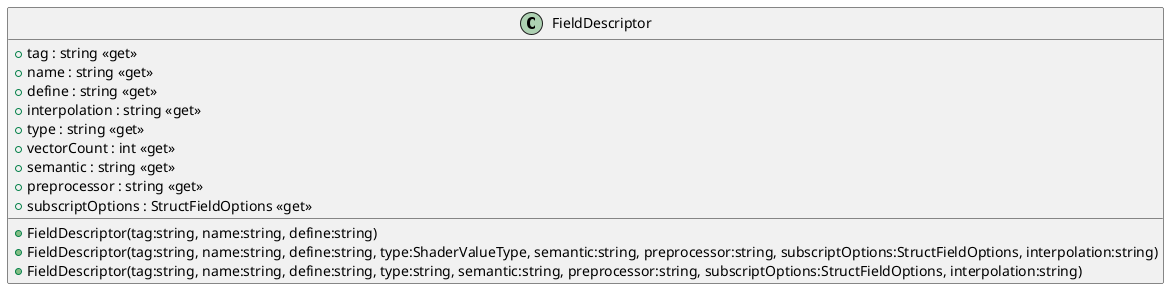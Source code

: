 @startuml
class FieldDescriptor {
    + tag : string <<get>>
    + name : string <<get>>
    + define : string <<get>>
    + interpolation : string <<get>>
    + type : string <<get>>
    + vectorCount : int <<get>>
    + semantic : string <<get>>
    + preprocessor : string <<get>>
    + subscriptOptions : StructFieldOptions <<get>>
    + FieldDescriptor(tag:string, name:string, define:string)
    + FieldDescriptor(tag:string, name:string, define:string, type:ShaderValueType, semantic:string, preprocessor:string, subscriptOptions:StructFieldOptions, interpolation:string)
    + FieldDescriptor(tag:string, name:string, define:string, type:string, semantic:string, preprocessor:string, subscriptOptions:StructFieldOptions, interpolation:string)
}
@enduml
